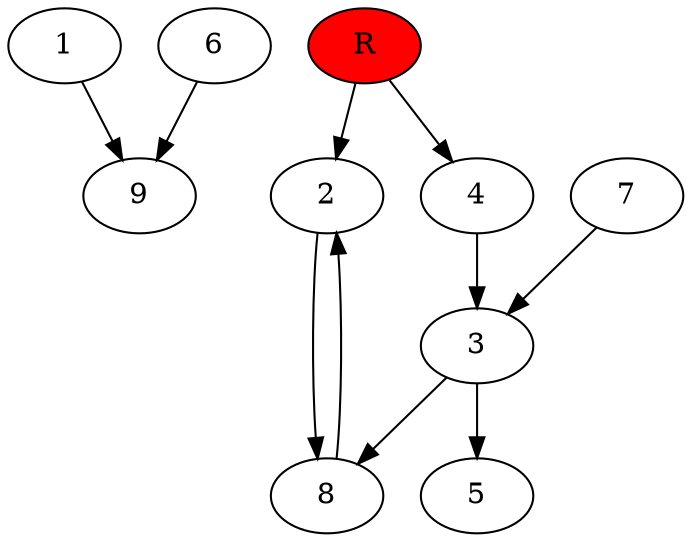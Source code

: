 digraph prb61454 {
	1
	2
	3
	4
	5
	6
	7
	8
	R [fillcolor="#ff0000" style=filled]
	1 -> 9
	2 -> 8
	3 -> 5
	3 -> 8
	4 -> 3
	6 -> 9
	7 -> 3
	8 -> 2
	R -> 2
	R -> 4
}
